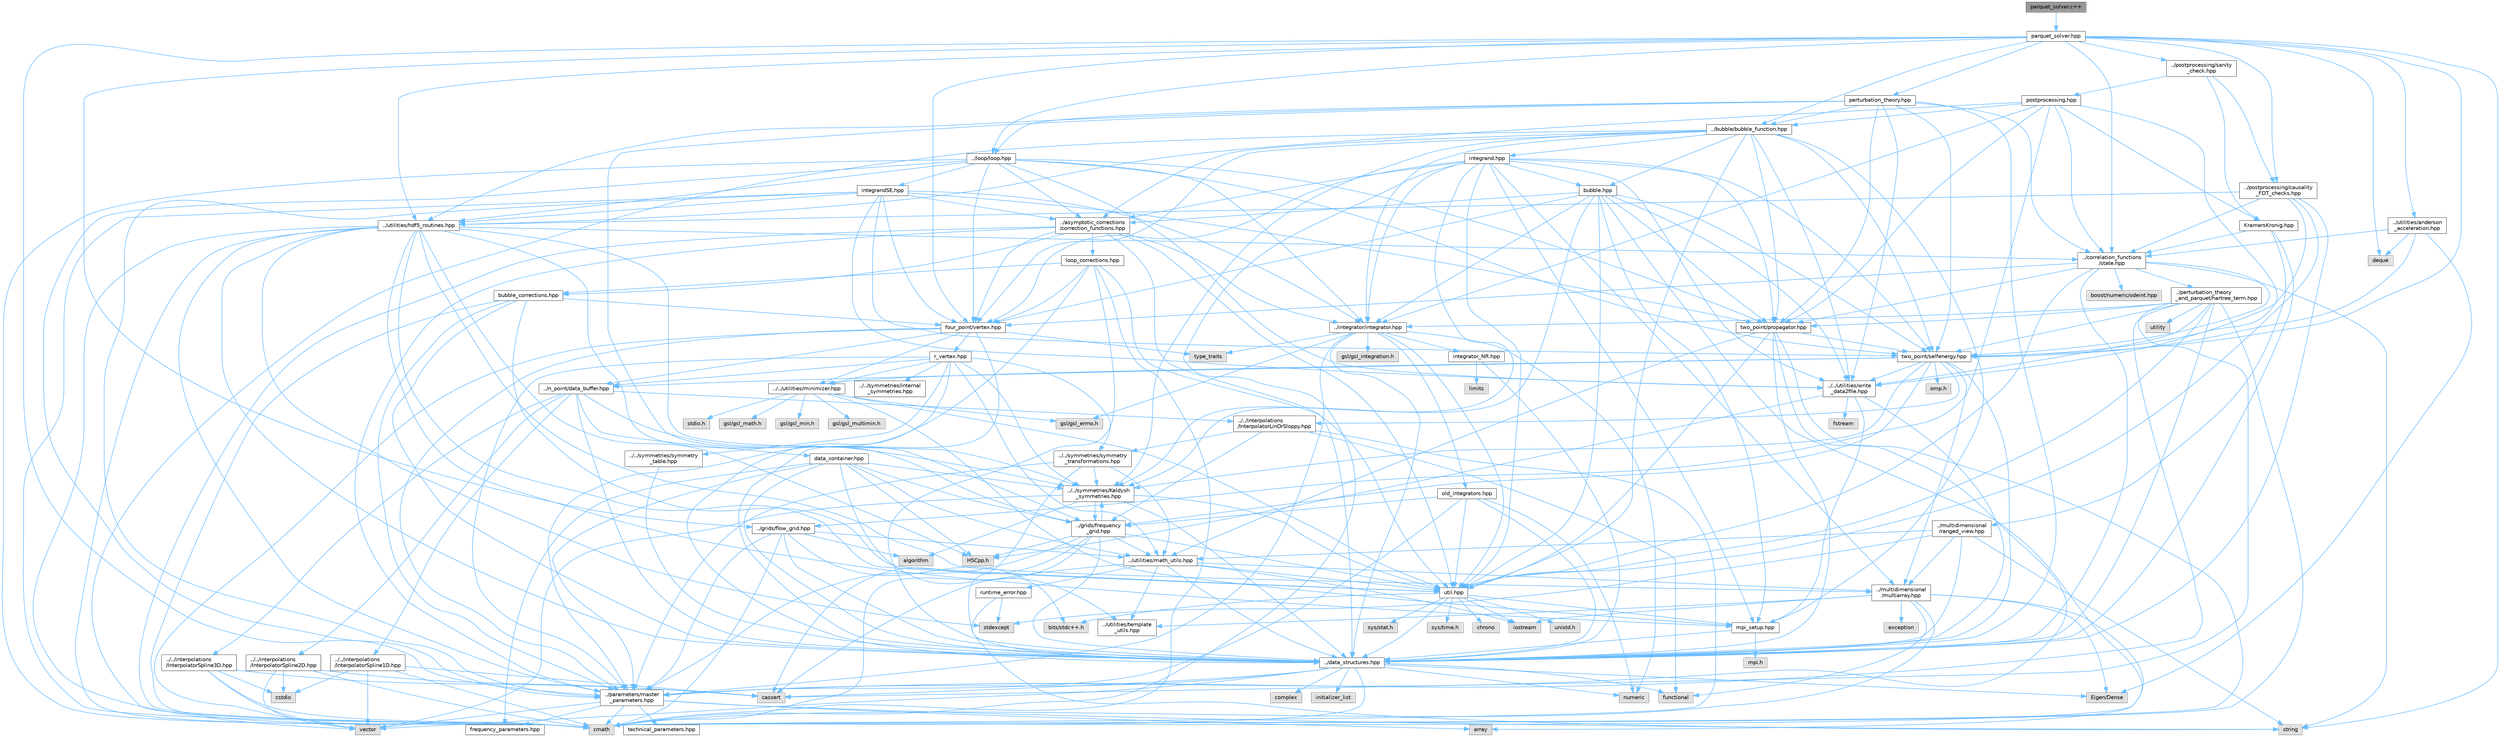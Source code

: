 digraph "parquet_solver.c++"
{
 // INTERACTIVE_SVG=YES
 // LATEX_PDF_SIZE
  bgcolor="transparent";
  edge [fontname=Helvetica,fontsize=10,labelfontname=Helvetica,labelfontsize=10];
  node [fontname=Helvetica,fontsize=10,shape=box,height=0.2,width=0.4];
  Node1 [id="Node000001",label="parquet_solver.c++",height=0.2,width=0.4,color="gray40", fillcolor="grey60", style="filled", fontcolor="black",tooltip=" "];
  Node1 -> Node2 [id="edge1_Node000001_Node000002",color="steelblue1",style="solid",tooltip=" "];
  Node2 [id="Node000002",label="parquet_solver.hpp",height=0.2,width=0.4,color="grey40", fillcolor="white", style="filled",URL="$dd/d0a/parquet__solver_8hpp.html",tooltip=" "];
  Node2 -> Node3 [id="edge2_Node000002_Node000003",color="steelblue1",style="solid",tooltip=" "];
  Node3 [id="Node000003",label="string",height=0.2,width=0.4,color="grey60", fillcolor="#E0E0E0", style="filled",tooltip=" "];
  Node2 -> Node4 [id="edge3_Node000002_Node000004",color="steelblue1",style="solid",tooltip=" "];
  Node4 [id="Node000004",label="deque",height=0.2,width=0.4,color="grey60", fillcolor="#E0E0E0", style="filled",tooltip=" "];
  Node2 -> Node5 [id="edge4_Node000002_Node000005",color="steelblue1",style="solid",tooltip=" "];
  Node5 [id="Node000005",label="../parameters/master\l_parameters.hpp",height=0.2,width=0.4,color="grey40", fillcolor="white", style="filled",URL="$d1/df8/master__parameters_8hpp.html",tooltip=" "];
  Node5 -> Node6 [id="edge5_Node000005_Node000006",color="steelblue1",style="solid",tooltip=" "];
  Node6 [id="Node000006",label="cmath",height=0.2,width=0.4,color="grey60", fillcolor="#E0E0E0", style="filled",tooltip=" "];
  Node5 -> Node7 [id="edge6_Node000005_Node000007",color="steelblue1",style="solid",tooltip=" "];
  Node7 [id="Node000007",label="vector",height=0.2,width=0.4,color="grey60", fillcolor="#E0E0E0", style="filled",tooltip=" "];
  Node5 -> Node3 [id="edge7_Node000005_Node000003",color="steelblue1",style="solid",tooltip=" "];
  Node5 -> Node8 [id="edge8_Node000005_Node000008",color="steelblue1",style="solid",tooltip=" "];
  Node8 [id="Node000008",label="array",height=0.2,width=0.4,color="grey60", fillcolor="#E0E0E0", style="filled",tooltip=" "];
  Node5 -> Node9 [id="edge9_Node000005_Node000009",color="steelblue1",style="solid",tooltip=" "];
  Node9 [id="Node000009",label="frequency_parameters.hpp",height=0.2,width=0.4,color="grey40", fillcolor="white", style="filled",URL="$d3/d3c/frequency__parameters_8hpp.html",tooltip=" "];
  Node5 -> Node10 [id="edge10_Node000005_Node000010",color="steelblue1",style="solid",tooltip=" "];
  Node10 [id="Node000010",label="technical_parameters.hpp",height=0.2,width=0.4,color="grey40", fillcolor="white", style="filled",URL="$d9/d3a/technical__parameters_8hpp.html",tooltip=" "];
  Node2 -> Node11 [id="edge11_Node000002_Node000011",color="steelblue1",style="solid",tooltip=" "];
  Node11 [id="Node000011",label="../grids/flow_grid.hpp",height=0.2,width=0.4,color="grey40", fillcolor="white", style="filled",URL="$d5/dd1/flow__grid_8hpp.html",tooltip=" "];
  Node11 -> Node5 [id="edge12_Node000011_Node000005",color="steelblue1",style="solid",tooltip=" "];
  Node11 -> Node12 [id="edge13_Node000011_Node000012",color="steelblue1",style="solid",tooltip=" "];
  Node12 [id="Node000012",label="../data_structures.hpp",height=0.2,width=0.4,color="grey40", fillcolor="white", style="filled",URL="$d7/d59/data__structures_8hpp.html",tooltip=" "];
  Node12 -> Node13 [id="edge14_Node000012_Node000013",color="steelblue1",style="solid",tooltip=" "];
  Node13 [id="Node000013",label="complex",height=0.2,width=0.4,color="grey60", fillcolor="#E0E0E0", style="filled",tooltip=" "];
  Node12 -> Node6 [id="edge15_Node000012_Node000006",color="steelblue1",style="solid",tooltip=" "];
  Node12 -> Node7 [id="edge16_Node000012_Node000007",color="steelblue1",style="solid",tooltip=" "];
  Node12 -> Node14 [id="edge17_Node000012_Node000014",color="steelblue1",style="solid",tooltip=" "];
  Node14 [id="Node000014",label="initializer_list",height=0.2,width=0.4,color="grey60", fillcolor="#E0E0E0", style="filled",tooltip=" "];
  Node12 -> Node15 [id="edge18_Node000012_Node000015",color="steelblue1",style="solid",tooltip=" "];
  Node15 [id="Node000015",label="functional",height=0.2,width=0.4,color="grey60", fillcolor="#E0E0E0", style="filled",tooltip=" "];
  Node12 -> Node16 [id="edge19_Node000012_Node000016",color="steelblue1",style="solid",tooltip=" "];
  Node16 [id="Node000016",label="cassert",height=0.2,width=0.4,color="grey60", fillcolor="#E0E0E0", style="filled",tooltip=" "];
  Node12 -> Node17 [id="edge20_Node000012_Node000017",color="steelblue1",style="solid",tooltip=" "];
  Node17 [id="Node000017",label="numeric",height=0.2,width=0.4,color="grey60", fillcolor="#E0E0E0", style="filled",tooltip=" "];
  Node12 -> Node5 [id="edge21_Node000012_Node000005",color="steelblue1",style="solid",tooltip=" "];
  Node12 -> Node18 [id="edge22_Node000012_Node000018",color="steelblue1",style="solid",tooltip=" "];
  Node18 [id="Node000018",label="Eigen/Dense",height=0.2,width=0.4,color="grey60", fillcolor="#E0E0E0", style="filled",tooltip=" "];
  Node11 -> Node19 [id="edge23_Node000011_Node000019",color="steelblue1",style="solid",tooltip=" "];
  Node19 [id="Node000019",label="../utilities/math_utils.hpp",height=0.2,width=0.4,color="grey40", fillcolor="white", style="filled",URL="$de/dbb/math__utils_8hpp.html",tooltip=" "];
  Node19 -> Node12 [id="edge24_Node000019_Node000012",color="steelblue1",style="solid",tooltip=" "];
  Node19 -> Node20 [id="edge25_Node000019_Node000020",color="steelblue1",style="solid",tooltip=" "];
  Node20 [id="Node000020",label="../multidimensional\l/multiarray.hpp",height=0.2,width=0.4,color="grey40", fillcolor="white", style="filled",URL="$df/da4/multiarray_8hpp.html",tooltip=" "];
  Node20 -> Node8 [id="edge26_Node000020_Node000008",color="steelblue1",style="solid",tooltip=" "];
  Node20 -> Node6 [id="edge27_Node000020_Node000006",color="steelblue1",style="solid",tooltip=" "];
  Node20 -> Node21 [id="edge28_Node000020_Node000021",color="steelblue1",style="solid",tooltip=" "];
  Node21 [id="Node000021",label="exception",height=0.2,width=0.4,color="grey60", fillcolor="#E0E0E0", style="filled",tooltip=" "];
  Node20 -> Node15 [id="edge29_Node000020_Node000015",color="steelblue1",style="solid",tooltip=" "];
  Node20 -> Node22 [id="edge30_Node000020_Node000022",color="steelblue1",style="solid",tooltip=" "];
  Node22 [id="Node000022",label="iostream",height=0.2,width=0.4,color="grey60", fillcolor="#E0E0E0", style="filled",tooltip=" "];
  Node20 -> Node18 [id="edge31_Node000020_Node000018",color="steelblue1",style="solid",tooltip=" "];
  Node20 -> Node23 [id="edge32_Node000020_Node000023",color="steelblue1",style="solid",tooltip=" "];
  Node23 [id="Node000023",label="../utilities/template\l_utils.hpp",height=0.2,width=0.4,color="grey40", fillcolor="white", style="filled",URL="$dd/de3/template__utils_8hpp.html",tooltip=" "];
  Node19 -> Node23 [id="edge33_Node000019_Node000023",color="steelblue1",style="solid",tooltip=" "];
  Node19 -> Node24 [id="edge34_Node000019_Node000024",color="steelblue1",style="solid",tooltip=" "];
  Node24 [id="Node000024",label="runtime_error.hpp",height=0.2,width=0.4,color="grey40", fillcolor="white", style="filled",URL="$d1/d64/runtime__error_8hpp.html",tooltip=" "];
  Node24 -> Node25 [id="edge35_Node000024_Node000025",color="steelblue1",style="solid",tooltip=" "];
  Node25 [id="Node000025",label="stdexcept",height=0.2,width=0.4,color="grey60", fillcolor="#E0E0E0", style="filled",tooltip=" "];
  Node24 -> Node3 [id="edge36_Node000024_Node000003",color="steelblue1",style="solid",tooltip=" "];
  Node19 -> Node26 [id="edge37_Node000019_Node000026",color="steelblue1",style="solid",tooltip=" "];
  Node26 [id="Node000026",label="util.hpp",height=0.2,width=0.4,color="grey40", fillcolor="white", style="filled",URL="$d0/d3f/util_8hpp.html",tooltip=" "];
  Node26 -> Node27 [id="edge38_Node000026_Node000027",color="steelblue1",style="solid",tooltip=" "];
  Node27 [id="Node000027",label="sys/time.h",height=0.2,width=0.4,color="grey60", fillcolor="#E0E0E0", style="filled",tooltip=" "];
  Node26 -> Node28 [id="edge39_Node000026_Node000028",color="steelblue1",style="solid",tooltip=" "];
  Node28 [id="Node000028",label="chrono",height=0.2,width=0.4,color="grey60", fillcolor="#E0E0E0", style="filled",tooltip=" "];
  Node26 -> Node29 [id="edge40_Node000026_Node000029",color="steelblue1",style="solid",tooltip=" "];
  Node29 [id="Node000029",label="unistd.h",height=0.2,width=0.4,color="grey60", fillcolor="#E0E0E0", style="filled",tooltip=" "];
  Node26 -> Node22 [id="edge41_Node000026_Node000022",color="steelblue1",style="solid",tooltip=" "];
  Node26 -> Node30 [id="edge42_Node000026_Node000030",color="steelblue1",style="solid",tooltip=" "];
  Node30 [id="Node000030",label="bits/stdc++.h",height=0.2,width=0.4,color="grey60", fillcolor="#E0E0E0", style="filled",tooltip=" "];
  Node26 -> Node31 [id="edge43_Node000026_Node000031",color="steelblue1",style="solid",tooltip=" "];
  Node31 [id="Node000031",label="sys/stat.h",height=0.2,width=0.4,color="grey60", fillcolor="#E0E0E0", style="filled",tooltip=" "];
  Node26 -> Node12 [id="edge44_Node000026_Node000012",color="steelblue1",style="solid",tooltip=" "];
  Node26 -> Node32 [id="edge45_Node000026_Node000032",color="steelblue1",style="solid",tooltip=" "];
  Node32 [id="Node000032",label="mpi_setup.hpp",height=0.2,width=0.4,color="grey40", fillcolor="white", style="filled",URL="$db/de0/mpi__setup_8hpp.html",tooltip=" "];
  Node32 -> Node12 [id="edge46_Node000032_Node000012",color="steelblue1",style="solid",tooltip=" "];
  Node32 -> Node33 [id="edge47_Node000032_Node000033",color="steelblue1",style="solid",tooltip=" "];
  Node33 [id="Node000033",label="mpi.h",height=0.2,width=0.4,color="grey60", fillcolor="#E0E0E0", style="filled",tooltip=" "];
  Node19 -> Node22 [id="edge48_Node000019_Node000022",color="steelblue1",style="solid",tooltip=" "];
  Node19 -> Node16 [id="edge49_Node000019_Node000016",color="steelblue1",style="solid",tooltip=" "];
  Node11 -> Node30 [id="edge50_Node000011_Node000030",color="steelblue1",style="solid",tooltip=" "];
  Node11 -> Node34 [id="edge51_Node000011_Node000034",color="steelblue1",style="solid",tooltip=" "];
  Node34 [id="Node000034",label="algorithm",height=0.2,width=0.4,color="grey60", fillcolor="#E0E0E0", style="filled",tooltip=" "];
  Node11 -> Node6 [id="edge52_Node000011_Node000006",color="steelblue1",style="solid",tooltip=" "];
  Node2 -> Node35 [id="edge53_Node000002_Node000035",color="steelblue1",style="solid",tooltip=" "];
  Node35 [id="Node000035",label="../correlation_functions\l/state.hpp",height=0.2,width=0.4,color="grey40", fillcolor="white", style="filled",URL="$da/d3b/state_8hpp.html",tooltip=" "];
  Node35 -> Node12 [id="edge54_Node000035_Node000012",color="steelblue1",style="solid",tooltip=" "];
  Node35 -> Node36 [id="edge55_Node000035_Node000036",color="steelblue1",style="solid",tooltip=" "];
  Node36 [id="Node000036",label="four_point/vertex.hpp",height=0.2,width=0.4,color="grey40", fillcolor="white", style="filled",URL="$d1/d2d/vertex_8hpp.html",tooltip=" "];
  Node36 -> Node6 [id="edge56_Node000036_Node000006",color="steelblue1",style="solid",tooltip=" "];
  Node36 -> Node37 [id="edge57_Node000036_Node000037",color="steelblue1",style="solid",tooltip=" "];
  Node37 [id="Node000037",label="type_traits",height=0.2,width=0.4,color="grey60", fillcolor="#E0E0E0", style="filled",tooltip=" "];
  Node36 -> Node12 [id="edge58_Node000036_Node000012",color="steelblue1",style="solid",tooltip=" "];
  Node36 -> Node5 [id="edge59_Node000036_Node000005",color="steelblue1",style="solid",tooltip=" "];
  Node36 -> Node38 [id="edge60_Node000036_Node000038",color="steelblue1",style="solid",tooltip=" "];
  Node38 [id="Node000038",label="r_vertex.hpp",height=0.2,width=0.4,color="grey40", fillcolor="white", style="filled",URL="$d3/d22/r__vertex_8hpp.html",tooltip=" "];
  Node38 -> Node12 [id="edge61_Node000038_Node000012",color="steelblue1",style="solid",tooltip=" "];
  Node38 -> Node5 [id="edge62_Node000038_Node000005",color="steelblue1",style="solid",tooltip=" "];
  Node38 -> Node39 [id="edge63_Node000038_Node000039",color="steelblue1",style="solid",tooltip=" "];
  Node39 [id="Node000039",label="../../symmetries/Keldysh\l_symmetries.hpp",height=0.2,width=0.4,color="grey40", fillcolor="white", style="filled",URL="$d2/d1a/Keldysh__symmetries_8hpp.html",tooltip=" "];
  Node39 -> Node7 [id="edge64_Node000039_Node000007",color="steelblue1",style="solid",tooltip=" "];
  Node39 -> Node34 [id="edge65_Node000039_Node000034",color="steelblue1",style="solid",tooltip=" "];
  Node39 -> Node12 [id="edge66_Node000039_Node000012",color="steelblue1",style="solid",tooltip=" "];
  Node39 -> Node26 [id="edge67_Node000039_Node000026",color="steelblue1",style="solid",tooltip=" "];
  Node39 -> Node40 [id="edge68_Node000039_Node000040",color="steelblue1",style="solid",tooltip=" "];
  Node40 [id="Node000040",label="../grids/frequency\l_grid.hpp",height=0.2,width=0.4,color="grey40", fillcolor="white", style="filled",URL="$d5/d39/frequency__grid_8hpp.html",tooltip=" "];
  Node40 -> Node6 [id="edge69_Node000040_Node000006",color="steelblue1",style="solid",tooltip=" "];
  Node40 -> Node12 [id="edge70_Node000040_Node000012",color="steelblue1",style="solid",tooltip=" "];
  Node40 -> Node26 [id="edge71_Node000040_Node000026",color="steelblue1",style="solid",tooltip=" "];
  Node40 -> Node5 [id="edge72_Node000040_Node000005",color="steelblue1",style="solid",tooltip=" "];
  Node40 -> Node19 [id="edge73_Node000040_Node000019",color="steelblue1",style="solid",tooltip=" "];
  Node40 -> Node39 [id="edge74_Node000040_Node000039",color="steelblue1",style="solid",tooltip=" "];
  Node40 -> Node16 [id="edge75_Node000040_Node000016",color="steelblue1",style="solid",tooltip=" "];
  Node40 -> Node41 [id="edge76_Node000040_Node000041",color="steelblue1",style="solid",tooltip=" "];
  Node41 [id="Node000041",label="H5Cpp.h",height=0.2,width=0.4,color="grey60", fillcolor="#E0E0E0", style="filled",tooltip=" "];
  Node38 -> Node42 [id="edge77_Node000038_Node000042",color="steelblue1",style="solid",tooltip=" "];
  Node42 [id="Node000042",label="../../symmetries/internal\l_symmetries.hpp",height=0.2,width=0.4,color="grey40", fillcolor="white", style="filled",URL="$d1/dfd/internal__symmetries_8hpp.html",tooltip=" "];
  Node38 -> Node43 [id="edge78_Node000038_Node000043",color="steelblue1",style="solid",tooltip=" "];
  Node43 [id="Node000043",label="../../symmetries/symmetry\l_transformations.hpp",height=0.2,width=0.4,color="grey40", fillcolor="white", style="filled",URL="$db/d7d/symmetry__transformations_8hpp.html",tooltip=" "];
  Node43 -> Node5 [id="edge79_Node000043_Node000005",color="steelblue1",style="solid",tooltip=" "];
  Node43 -> Node19 [id="edge80_Node000043_Node000019",color="steelblue1",style="solid",tooltip=" "];
  Node43 -> Node39 [id="edge81_Node000043_Node000039",color="steelblue1",style="solid",tooltip=" "];
  Node43 -> Node12 [id="edge82_Node000043_Node000012",color="steelblue1",style="solid",tooltip=" "];
  Node38 -> Node44 [id="edge83_Node000038_Node000044",color="steelblue1",style="solid",tooltip=" "];
  Node44 [id="Node000044",label="../../symmetries/symmetry\l_table.hpp",height=0.2,width=0.4,color="grey40", fillcolor="white", style="filled",URL="$d3/d77/symmetry__table_8hpp.html",tooltip=" "];
  Node44 -> Node12 [id="edge84_Node000044_Node000012",color="steelblue1",style="solid",tooltip=" "];
  Node38 -> Node19 [id="edge85_Node000038_Node000019",color="steelblue1",style="solid",tooltip=" "];
  Node38 -> Node45 [id="edge86_Node000038_Node000045",color="steelblue1",style="solid",tooltip=" "];
  Node45 [id="Node000045",label="../../utilities/minimizer.hpp",height=0.2,width=0.4,color="grey40", fillcolor="white", style="filled",URL="$d4/d21/minimizer_8hpp.html",tooltip=" "];
  Node45 -> Node46 [id="edge87_Node000045_Node000046",color="steelblue1",style="solid",tooltip=" "];
  Node46 [id="Node000046",label="stdio.h",height=0.2,width=0.4,color="grey60", fillcolor="#E0E0E0", style="filled",tooltip=" "];
  Node45 -> Node47 [id="edge88_Node000045_Node000047",color="steelblue1",style="solid",tooltip=" "];
  Node47 [id="Node000047",label="gsl/gsl_errno.h",height=0.2,width=0.4,color="grey60", fillcolor="#E0E0E0", style="filled",tooltip=" "];
  Node45 -> Node48 [id="edge89_Node000045_Node000048",color="steelblue1",style="solid",tooltip=" "];
  Node48 [id="Node000048",label="gsl/gsl_math.h",height=0.2,width=0.4,color="grey60", fillcolor="#E0E0E0", style="filled",tooltip=" "];
  Node45 -> Node49 [id="edge90_Node000045_Node000049",color="steelblue1",style="solid",tooltip=" "];
  Node49 [id="Node000049",label="gsl/gsl_min.h",height=0.2,width=0.4,color="grey60", fillcolor="#E0E0E0", style="filled",tooltip=" "];
  Node45 -> Node50 [id="edge91_Node000045_Node000050",color="steelblue1",style="solid",tooltip=" "];
  Node50 [id="Node000050",label="gsl/gsl_multimin.h",height=0.2,width=0.4,color="grey60", fillcolor="#E0E0E0", style="filled",tooltip=" "];
  Node45 -> Node32 [id="edge92_Node000045_Node000032",color="steelblue1",style="solid",tooltip=" "];
  Node45 -> Node26 [id="edge93_Node000045_Node000026",color="steelblue1",style="solid",tooltip=" "];
  Node38 -> Node51 [id="edge94_Node000038_Node000051",color="steelblue1",style="solid",tooltip=" "];
  Node51 [id="Node000051",label="../n_point/data_buffer.hpp",height=0.2,width=0.4,color="grey40", fillcolor="white", style="filled",URL="$dc/d80/data__buffer_8hpp.html",tooltip=" "];
  Node51 -> Node12 [id="edge95_Node000051_Node000012",color="steelblue1",style="solid",tooltip=" "];
  Node51 -> Node39 [id="edge96_Node000051_Node000039",color="steelblue1",style="solid",tooltip=" "];
  Node51 -> Node52 [id="edge97_Node000051_Node000052",color="steelblue1",style="solid",tooltip=" "];
  Node52 [id="Node000052",label="data_container.hpp",height=0.2,width=0.4,color="grey40", fillcolor="white", style="filled",URL="$da/dbc/data__container_8hpp.html",tooltip=" "];
  Node52 -> Node23 [id="edge98_Node000052_Node000023",color="steelblue1",style="solid",tooltip=" "];
  Node52 -> Node19 [id="edge99_Node000052_Node000019",color="steelblue1",style="solid",tooltip=" "];
  Node52 -> Node39 [id="edge100_Node000052_Node000039",color="steelblue1",style="solid",tooltip=" "];
  Node52 -> Node12 [id="edge101_Node000052_Node000012",color="steelblue1",style="solid",tooltip=" "];
  Node52 -> Node5 [id="edge102_Node000052_Node000005",color="steelblue1",style="solid",tooltip=" "];
  Node52 -> Node9 [id="edge103_Node000052_Node000009",color="steelblue1",style="solid",tooltip=" "];
  Node52 -> Node40 [id="edge104_Node000052_Node000040",color="steelblue1",style="solid",tooltip=" "];
  Node52 -> Node41 [id="edge105_Node000052_Node000041",color="steelblue1",style="solid",tooltip=" "];
  Node51 -> Node53 [id="edge106_Node000051_Node000053",color="steelblue1",style="solid",tooltip=" "];
  Node53 [id="Node000053",label="../../interpolations\l/InterpolatorLinOrSloppy.hpp",height=0.2,width=0.4,color="grey40", fillcolor="white", style="filled",URL="$d3/d17/InterpolatorLinOrSloppy_8hpp.html",tooltip=" "];
  Node53 -> Node6 [id="edge107_Node000053_Node000006",color="steelblue1",style="solid",tooltip=" "];
  Node53 -> Node15 [id="edge108_Node000053_Node000015",color="steelblue1",style="solid",tooltip=" "];
  Node53 -> Node40 [id="edge109_Node000053_Node000040",color="steelblue1",style="solid",tooltip=" "];
  Node53 -> Node43 [id="edge110_Node000053_Node000043",color="steelblue1",style="solid",tooltip=" "];
  Node51 -> Node54 [id="edge111_Node000051_Node000054",color="steelblue1",style="solid",tooltip=" "];
  Node54 [id="Node000054",label="../../interpolations\l/InterpolatorSpline1D.hpp",height=0.2,width=0.4,color="grey40", fillcolor="white", style="filled",URL="$d1/d52/InterpolatorSpline1D_8hpp.html",tooltip=" "];
  Node54 -> Node55 [id="edge112_Node000054_Node000055",color="steelblue1",style="solid",tooltip=" "];
  Node55 [id="Node000055",label="cstdio",height=0.2,width=0.4,color="grey60", fillcolor="#E0E0E0", style="filled",tooltip=" "];
  Node54 -> Node16 [id="edge113_Node000054_Node000016",color="steelblue1",style="solid",tooltip=" "];
  Node54 -> Node6 [id="edge114_Node000054_Node000006",color="steelblue1",style="solid",tooltip=" "];
  Node54 -> Node7 [id="edge115_Node000054_Node000007",color="steelblue1",style="solid",tooltip=" "];
  Node51 -> Node56 [id="edge116_Node000051_Node000056",color="steelblue1",style="solid",tooltip=" "];
  Node56 [id="Node000056",label="../../interpolations\l/InterpolatorSpline2D.hpp",height=0.2,width=0.4,color="grey40", fillcolor="white", style="filled",URL="$d6/d91/InterpolatorSpline2D_8hpp.html",tooltip=" "];
  Node56 -> Node55 [id="edge117_Node000056_Node000055",color="steelblue1",style="solid",tooltip=" "];
  Node56 -> Node16 [id="edge118_Node000056_Node000016",color="steelblue1",style="solid",tooltip=" "];
  Node56 -> Node6 [id="edge119_Node000056_Node000006",color="steelblue1",style="solid",tooltip=" "];
  Node56 -> Node7 [id="edge120_Node000056_Node000007",color="steelblue1",style="solid",tooltip=" "];
  Node51 -> Node57 [id="edge121_Node000051_Node000057",color="steelblue1",style="solid",tooltip=" "];
  Node57 [id="Node000057",label="../../interpolations\l/InterpolatorSpline3D.hpp",height=0.2,width=0.4,color="grey40", fillcolor="white", style="filled",URL="$dd/dcc/InterpolatorSpline3D_8hpp.html",tooltip=" "];
  Node57 -> Node55 [id="edge122_Node000057_Node000055",color="steelblue1",style="solid",tooltip=" "];
  Node57 -> Node16 [id="edge123_Node000057_Node000016",color="steelblue1",style="solid",tooltip=" "];
  Node57 -> Node6 [id="edge124_Node000057_Node000006",color="steelblue1",style="solid",tooltip=" "];
  Node57 -> Node7 [id="edge125_Node000057_Node000007",color="steelblue1",style="solid",tooltip=" "];
  Node36 -> Node45 [id="edge126_Node000036_Node000045",color="steelblue1",style="solid",tooltip=" "];
  Node36 -> Node51 [id="edge127_Node000036_Node000051",color="steelblue1",style="solid",tooltip=" "];
  Node35 -> Node58 [id="edge128_Node000035_Node000058",color="steelblue1",style="solid",tooltip=" "];
  Node58 [id="Node000058",label="two_point/selfenergy.hpp",height=0.2,width=0.4,color="grey40", fillcolor="white", style="filled",URL="$d6/d2d/selfenergy_8hpp.html",tooltip=" "];
  Node58 -> Node12 [id="edge129_Node000058_Node000012",color="steelblue1",style="solid",tooltip=" "];
  Node58 -> Node20 [id="edge130_Node000058_Node000020",color="steelblue1",style="solid",tooltip=" "];
  Node58 -> Node51 [id="edge131_Node000058_Node000051",color="steelblue1",style="solid",tooltip=" "];
  Node58 -> Node40 [id="edge132_Node000058_Node000040",color="steelblue1",style="solid",tooltip=" "];
  Node58 -> Node45 [id="edge133_Node000058_Node000045",color="steelblue1",style="solid",tooltip=" "];
  Node58 -> Node59 [id="edge134_Node000058_Node000059",color="steelblue1",style="solid",tooltip=" "];
  Node59 [id="Node000059",label="omp.h",height=0.2,width=0.4,color="grey60", fillcolor="#E0E0E0", style="filled",tooltip=" "];
  Node58 -> Node39 [id="edge135_Node000058_Node000039",color="steelblue1",style="solid",tooltip=" "];
  Node58 -> Node60 [id="edge136_Node000058_Node000060",color="steelblue1",style="solid",tooltip=" "];
  Node60 [id="Node000060",label="../../utilities/write\l_data2file.hpp",height=0.2,width=0.4,color="grey40", fillcolor="white", style="filled",URL="$d8/d74/write__data2file_8hpp.html",tooltip=" "];
  Node60 -> Node12 [id="edge137_Node000060_Node000012",color="steelblue1",style="solid",tooltip=" "];
  Node60 -> Node32 [id="edge138_Node000060_Node000032",color="steelblue1",style="solid",tooltip=" "];
  Node60 -> Node61 [id="edge139_Node000060_Node000061",color="steelblue1",style="solid",tooltip=" "];
  Node61 [id="Node000061",label="fstream",height=0.2,width=0.4,color="grey60", fillcolor="#E0E0E0", style="filled",tooltip=" "];
  Node60 -> Node41 [id="edge140_Node000060_Node000041",color="steelblue1",style="solid",tooltip=" "];
  Node58 -> Node53 [id="edge141_Node000058_Node000053",color="steelblue1",style="solid",tooltip=" "];
  Node35 -> Node62 [id="edge142_Node000035_Node000062",color="steelblue1",style="solid",tooltip=" "];
  Node62 [id="Node000062",label="two_point/propagator.hpp",height=0.2,width=0.4,color="grey40", fillcolor="white", style="filled",URL="$d5/df7/propagator_8hpp.html",tooltip=" "];
  Node62 -> Node6 [id="edge143_Node000062_Node000006",color="steelblue1",style="solid",tooltip=" "];
  Node62 -> Node12 [id="edge144_Node000062_Node000012",color="steelblue1",style="solid",tooltip=" "];
  Node62 -> Node19 [id="edge145_Node000062_Node000019",color="steelblue1",style="solid",tooltip=" "];
  Node62 -> Node58 [id="edge146_Node000062_Node000058",color="steelblue1",style="solid",tooltip=" "];
  Node62 -> Node5 [id="edge147_Node000062_Node000005",color="steelblue1",style="solid",tooltip=" "];
  Node62 -> Node26 [id="edge148_Node000062_Node000026",color="steelblue1",style="solid",tooltip=" "];
  Node35 -> Node63 [id="edge149_Node000035_Node000063",color="steelblue1",style="solid",tooltip=" "];
  Node63 [id="Node000063",label="../perturbation_theory\l_and_parquet/hartree_term.hpp",height=0.2,width=0.4,color="grey40", fillcolor="white", style="filled",URL="$d1/db3/hartree__term_8hpp.html",tooltip=" "];
  Node63 -> Node5 [id="edge150_Node000063_Node000005",color="steelblue1",style="solid",tooltip=" "];
  Node63 -> Node12 [id="edge151_Node000063_Node000012",color="steelblue1",style="solid",tooltip=" "];
  Node63 -> Node58 [id="edge152_Node000063_Node000058",color="steelblue1",style="solid",tooltip=" "];
  Node63 -> Node62 [id="edge153_Node000063_Node000062",color="steelblue1",style="solid",tooltip=" "];
  Node63 -> Node64 [id="edge154_Node000063_Node000064",color="steelblue1",style="solid",tooltip=" "];
  Node64 [id="Node000064",label="../integrator/integrator.hpp",height=0.2,width=0.4,color="grey40", fillcolor="white", style="filled",URL="$dd/d1f/integrator_8hpp.html",tooltip=" "];
  Node64 -> Node17 [id="edge155_Node000064_Node000017",color="steelblue1",style="solid",tooltip=" "];
  Node64 -> Node37 [id="edge156_Node000064_Node000037",color="steelblue1",style="solid",tooltip=" "];
  Node64 -> Node12 [id="edge157_Node000064_Node000012",color="steelblue1",style="solid",tooltip=" "];
  Node64 -> Node5 [id="edge158_Node000064_Node000005",color="steelblue1",style="solid",tooltip=" "];
  Node64 -> Node65 [id="edge159_Node000064_Node000065",color="steelblue1",style="solid",tooltip=" "];
  Node65 [id="Node000065",label="gsl/gsl_integration.h",height=0.2,width=0.4,color="grey60", fillcolor="#E0E0E0", style="filled",tooltip=" "];
  Node64 -> Node47 [id="edge160_Node000064_Node000047",color="steelblue1",style="solid",tooltip=" "];
  Node64 -> Node66 [id="edge161_Node000064_Node000066",color="steelblue1",style="solid",tooltip=" "];
  Node66 [id="Node000066",label="old_integrators.hpp",height=0.2,width=0.4,color="grey40", fillcolor="white", style="filled",URL="$d7/d65/old__integrators_8hpp.html",tooltip=" "];
  Node66 -> Node17 [id="edge162_Node000066_Node000017",color="steelblue1",style="solid",tooltip=" "];
  Node66 -> Node12 [id="edge163_Node000066_Node000012",color="steelblue1",style="solid",tooltip=" "];
  Node66 -> Node5 [id="edge164_Node000066_Node000005",color="steelblue1",style="solid",tooltip=" "];
  Node66 -> Node26 [id="edge165_Node000066_Node000026",color="steelblue1",style="solid",tooltip=" "];
  Node66 -> Node40 [id="edge166_Node000066_Node000040",color="steelblue1",style="solid",tooltip=" "];
  Node64 -> Node67 [id="edge167_Node000064_Node000067",color="steelblue1",style="solid",tooltip=" "];
  Node67 [id="Node000067",label="integrator_NR.hpp",height=0.2,width=0.4,color="grey40", fillcolor="white", style="filled",URL="$da/db4/integrator__NR_8hpp.html",tooltip=" "];
  Node67 -> Node68 [id="edge168_Node000067_Node000068",color="steelblue1",style="solid",tooltip=" "];
  Node68 [id="Node000068",label="limits",height=0.2,width=0.4,color="grey60", fillcolor="#E0E0E0", style="filled",tooltip=" "];
  Node67 -> Node12 [id="edge169_Node000067_Node000012",color="steelblue1",style="solid",tooltip=" "];
  Node64 -> Node26 [id="edge170_Node000064_Node000026",color="steelblue1",style="solid",tooltip=" "];
  Node63 -> Node60 [id="edge171_Node000063_Node000060",color="steelblue1",style="solid",tooltip=" "];
  Node63 -> Node26 [id="edge172_Node000063_Node000026",color="steelblue1",style="solid",tooltip=" "];
  Node63 -> Node16 [id="edge173_Node000063_Node000016",color="steelblue1",style="solid",tooltip=" "];
  Node63 -> Node6 [id="edge174_Node000063_Node000006",color="steelblue1",style="solid",tooltip=" "];
  Node63 -> Node69 [id="edge175_Node000063_Node000069",color="steelblue1",style="solid",tooltip=" "];
  Node69 [id="Node000069",label="utility",height=0.2,width=0.4,color="grey60", fillcolor="#E0E0E0", style="filled",tooltip=" "];
  Node35 -> Node26 [id="edge176_Node000035_Node000026",color="steelblue1",style="solid",tooltip=" "];
  Node35 -> Node70 [id="edge177_Node000035_Node000070",color="steelblue1",style="solid",tooltip=" "];
  Node70 [id="Node000070",label="boost/numeric/odeint.hpp",height=0.2,width=0.4,color="grey60", fillcolor="#E0E0E0", style="filled",tooltip=" "];
  Node35 -> Node3 [id="edge178_Node000035_Node000003",color="steelblue1",style="solid",tooltip=" "];
  Node2 -> Node36 [id="edge179_Node000002_Node000036",color="steelblue1",style="solid",tooltip=" "];
  Node2 -> Node58 [id="edge180_Node000002_Node000058",color="steelblue1",style="solid",tooltip=" "];
  Node2 -> Node71 [id="edge181_Node000002_Node000071",color="steelblue1",style="solid",tooltip=" "];
  Node71 [id="Node000071",label="../utilities/hdf5_routines.hpp",height=0.2,width=0.4,color="grey40", fillcolor="white", style="filled",URL="$d5/de4/hdf5__routines_8hpp.html",tooltip=" "];
  Node71 -> Node25 [id="edge182_Node000071_Node000025",color="steelblue1",style="solid",tooltip=" "];
  Node71 -> Node6 [id="edge183_Node000071_Node000006",color="steelblue1",style="solid",tooltip=" "];
  Node71 -> Node7 [id="edge184_Node000071_Node000007",color="steelblue1",style="solid",tooltip=" "];
  Node71 -> Node5 [id="edge185_Node000071_Node000005",color="steelblue1",style="solid",tooltip=" "];
  Node71 -> Node26 [id="edge186_Node000071_Node000026",color="steelblue1",style="solid",tooltip=" "];
  Node71 -> Node12 [id="edge187_Node000071_Node000012",color="steelblue1",style="solid",tooltip=" "];
  Node71 -> Node40 [id="edge188_Node000071_Node000040",color="steelblue1",style="solid",tooltip=" "];
  Node71 -> Node41 [id="edge189_Node000071_Node000041",color="steelblue1",style="solid",tooltip=" "];
  Node71 -> Node35 [id="edge190_Node000071_Node000035",color="steelblue1",style="solid",tooltip=" "];
  Node71 -> Node20 [id="edge191_Node000071_Node000020",color="steelblue1",style="solid",tooltip=" "];
  Node71 -> Node39 [id="edge192_Node000071_Node000039",color="steelblue1",style="solid",tooltip=" "];
  Node71 -> Node32 [id="edge193_Node000071_Node000032",color="steelblue1",style="solid",tooltip=" "];
  Node2 -> Node72 [id="edge194_Node000002_Node000072",color="steelblue1",style="solid",tooltip=" "];
  Node72 [id="Node000072",label="../bubble/bubble_function.hpp",height=0.2,width=0.4,color="grey40", fillcolor="white", style="filled",URL="$de/de8/bubble__function_8hpp.html",tooltip=" "];
  Node72 -> Node6 [id="edge195_Node000072_Node000006",color="steelblue1",style="solid",tooltip=" "];
  Node72 -> Node39 [id="edge196_Node000072_Node000039",color="steelblue1",style="solid",tooltip=" "];
  Node72 -> Node36 [id="edge197_Node000072_Node000036",color="steelblue1",style="solid",tooltip=" "];
  Node72 -> Node58 [id="edge198_Node000072_Node000058",color="steelblue1",style="solid",tooltip=" "];
  Node72 -> Node62 [id="edge199_Node000072_Node000062",color="steelblue1",style="solid",tooltip=" "];
  Node72 -> Node64 [id="edge200_Node000072_Node000064",color="steelblue1",style="solid",tooltip=" "];
  Node72 -> Node26 [id="edge201_Node000072_Node000026",color="steelblue1",style="solid",tooltip=" "];
  Node72 -> Node32 [id="edge202_Node000072_Node000032",color="steelblue1",style="solid",tooltip=" "];
  Node72 -> Node73 [id="edge203_Node000072_Node000073",color="steelblue1",style="solid",tooltip=" "];
  Node73 [id="Node000073",label="../asymptotic_corrections\l/correction_functions.hpp",height=0.2,width=0.4,color="grey40", fillcolor="white", style="filled",URL="$d2/df0/correction__functions_8hpp.html",tooltip=" "];
  Node73 -> Node12 [id="edge204_Node000073_Node000012",color="steelblue1",style="solid",tooltip=" "];
  Node73 -> Node36 [id="edge205_Node000073_Node000036",color="steelblue1",style="solid",tooltip=" "];
  Node73 -> Node5 [id="edge206_Node000073_Node000005",color="steelblue1",style="solid",tooltip=" "];
  Node73 -> Node26 [id="edge207_Node000073_Node000026",color="steelblue1",style="solid",tooltip=" "];
  Node73 -> Node74 [id="edge208_Node000073_Node000074",color="steelblue1",style="solid",tooltip=" "];
  Node74 [id="Node000074",label="bubble_corrections.hpp",height=0.2,width=0.4,color="grey40", fillcolor="white", style="filled",URL="$dd/dea/bubble__corrections_8hpp.html",tooltip=" "];
  Node74 -> Node12 [id="edge209_Node000074_Node000012",color="steelblue1",style="solid",tooltip=" "];
  Node74 -> Node36 [id="edge210_Node000074_Node000036",color="steelblue1",style="solid",tooltip=" "];
  Node74 -> Node5 [id="edge211_Node000074_Node000005",color="steelblue1",style="solid",tooltip=" "];
  Node74 -> Node26 [id="edge212_Node000074_Node000026",color="steelblue1",style="solid",tooltip=" "];
  Node74 -> Node6 [id="edge213_Node000074_Node000006",color="steelblue1",style="solid",tooltip=" "];
  Node73 -> Node75 [id="edge214_Node000073_Node000075",color="steelblue1",style="solid",tooltip=" "];
  Node75 [id="Node000075",label="loop_corrections.hpp",height=0.2,width=0.4,color="grey40", fillcolor="white", style="filled",URL="$d0/d0e/loop__corrections_8hpp.html",tooltip=" "];
  Node75 -> Node6 [id="edge215_Node000075_Node000006",color="steelblue1",style="solid",tooltip=" "];
  Node75 -> Node12 [id="edge216_Node000075_Node000012",color="steelblue1",style="solid",tooltip=" "];
  Node75 -> Node36 [id="edge217_Node000075_Node000036",color="steelblue1",style="solid",tooltip=" "];
  Node75 -> Node5 [id="edge218_Node000075_Node000005",color="steelblue1",style="solid",tooltip=" "];
  Node75 -> Node26 [id="edge219_Node000075_Node000026",color="steelblue1",style="solid",tooltip=" "];
  Node75 -> Node74 [id="edge220_Node000075_Node000074",color="steelblue1",style="solid",tooltip=" "];
  Node73 -> Node6 [id="edge221_Node000073_Node000006",color="steelblue1",style="solid",tooltip=" "];
  Node73 -> Node64 [id="edge222_Node000073_Node000064",color="steelblue1",style="solid",tooltip=" "];
  Node72 -> Node60 [id="edge223_Node000072_Node000060",color="steelblue1",style="solid",tooltip=" "];
  Node72 -> Node76 [id="edge224_Node000072_Node000076",color="steelblue1",style="solid",tooltip=" "];
  Node76 [id="Node000076",label="bubble.hpp",height=0.2,width=0.4,color="grey40", fillcolor="white", style="filled",URL="$d0/dac/bubble_8hpp.html",tooltip=" "];
  Node76 -> Node6 [id="edge225_Node000076_Node000006",color="steelblue1",style="solid",tooltip=" "];
  Node76 -> Node39 [id="edge226_Node000076_Node000039",color="steelblue1",style="solid",tooltip=" "];
  Node76 -> Node36 [id="edge227_Node000076_Node000036",color="steelblue1",style="solid",tooltip=" "];
  Node76 -> Node58 [id="edge228_Node000076_Node000058",color="steelblue1",style="solid",tooltip=" "];
  Node76 -> Node62 [id="edge229_Node000076_Node000062",color="steelblue1",style="solid",tooltip=" "];
  Node76 -> Node64 [id="edge230_Node000076_Node000064",color="steelblue1",style="solid",tooltip=" "];
  Node76 -> Node26 [id="edge231_Node000076_Node000026",color="steelblue1",style="solid",tooltip=" "];
  Node76 -> Node32 [id="edge232_Node000076_Node000032",color="steelblue1",style="solid",tooltip=" "];
  Node76 -> Node73 [id="edge233_Node000076_Node000073",color="steelblue1",style="solid",tooltip=" "];
  Node76 -> Node60 [id="edge234_Node000076_Node000060",color="steelblue1",style="solid",tooltip=" "];
  Node72 -> Node77 [id="edge235_Node000072_Node000077",color="steelblue1",style="solid",tooltip=" "];
  Node77 [id="Node000077",label="integrand.hpp",height=0.2,width=0.4,color="grey40", fillcolor="white", style="filled",URL="$df/d83/integrand_8hpp.html",tooltip=" "];
  Node77 -> Node6 [id="edge236_Node000077_Node000006",color="steelblue1",style="solid",tooltip=" "];
  Node77 -> Node39 [id="edge237_Node000077_Node000039",color="steelblue1",style="solid",tooltip=" "];
  Node77 -> Node36 [id="edge238_Node000077_Node000036",color="steelblue1",style="solid",tooltip=" "];
  Node77 -> Node58 [id="edge239_Node000077_Node000058",color="steelblue1",style="solid",tooltip=" "];
  Node77 -> Node62 [id="edge240_Node000077_Node000062",color="steelblue1",style="solid",tooltip=" "];
  Node77 -> Node64 [id="edge241_Node000077_Node000064",color="steelblue1",style="solid",tooltip=" "];
  Node77 -> Node26 [id="edge242_Node000077_Node000026",color="steelblue1",style="solid",tooltip=" "];
  Node77 -> Node32 [id="edge243_Node000077_Node000032",color="steelblue1",style="solid",tooltip=" "];
  Node77 -> Node73 [id="edge244_Node000077_Node000073",color="steelblue1",style="solid",tooltip=" "];
  Node77 -> Node60 [id="edge245_Node000077_Node000060",color="steelblue1",style="solid",tooltip=" "];
  Node77 -> Node76 [id="edge246_Node000077_Node000076",color="steelblue1",style="solid",tooltip=" "];
  Node77 -> Node20 [id="edge247_Node000077_Node000020",color="steelblue1",style="solid",tooltip=" "];
  Node2 -> Node78 [id="edge248_Node000002_Node000078",color="steelblue1",style="solid",tooltip=" "];
  Node78 [id="Node000078",label="../loop/loop.hpp",height=0.2,width=0.4,color="grey40", fillcolor="white", style="filled",URL="$d8/d1d/loop_8hpp.html",tooltip=" "];
  Node78 -> Node6 [id="edge249_Node000078_Node000006",color="steelblue1",style="solid",tooltip=" "];
  Node78 -> Node58 [id="edge250_Node000078_Node000058",color="steelblue1",style="solid",tooltip=" "];
  Node78 -> Node36 [id="edge251_Node000078_Node000036",color="steelblue1",style="solid",tooltip=" "];
  Node78 -> Node62 [id="edge252_Node000078_Node000062",color="steelblue1",style="solid",tooltip=" "];
  Node78 -> Node5 [id="edge253_Node000078_Node000005",color="steelblue1",style="solid",tooltip=" "];
  Node78 -> Node64 [id="edge254_Node000078_Node000064",color="steelblue1",style="solid",tooltip=" "];
  Node78 -> Node60 [id="edge255_Node000078_Node000060",color="steelblue1",style="solid",tooltip=" "];
  Node78 -> Node73 [id="edge256_Node000078_Node000073",color="steelblue1",style="solid",tooltip=" "];
  Node78 -> Node79 [id="edge257_Node000078_Node000079",color="steelblue1",style="solid",tooltip=" "];
  Node79 [id="Node000079",label="integrandSE.hpp",height=0.2,width=0.4,color="grey40", fillcolor="white", style="filled",URL="$de/d65/integrandSE_8hpp.html",tooltip=" "];
  Node79 -> Node6 [id="edge258_Node000079_Node000006",color="steelblue1",style="solid",tooltip=" "];
  Node79 -> Node58 [id="edge259_Node000079_Node000058",color="steelblue1",style="solid",tooltip=" "];
  Node79 -> Node36 [id="edge260_Node000079_Node000036",color="steelblue1",style="solid",tooltip=" "];
  Node79 -> Node62 [id="edge261_Node000079_Node000062",color="steelblue1",style="solid",tooltip=" "];
  Node79 -> Node5 [id="edge262_Node000079_Node000005",color="steelblue1",style="solid",tooltip=" "];
  Node79 -> Node64 [id="edge263_Node000079_Node000064",color="steelblue1",style="solid",tooltip=" "];
  Node79 -> Node60 [id="edge264_Node000079_Node000060",color="steelblue1",style="solid",tooltip=" "];
  Node79 -> Node73 [id="edge265_Node000079_Node000073",color="steelblue1",style="solid",tooltip=" "];
  Node79 -> Node71 [id="edge266_Node000079_Node000071",color="steelblue1",style="solid",tooltip=" "];
  Node78 -> Node71 [id="edge267_Node000078_Node000071",color="steelblue1",style="solid",tooltip=" "];
  Node2 -> Node80 [id="edge268_Node000002_Node000080",color="steelblue1",style="solid",tooltip=" "];
  Node80 [id="Node000080",label="../postprocessing/causality\l_FDT_checks.hpp",height=0.2,width=0.4,color="grey40", fillcolor="white", style="filled",URL="$d1/d75/causality__FDT__checks_8hpp.html",tooltip=" "];
  Node80 -> Node12 [id="edge269_Node000080_Node000012",color="steelblue1",style="solid",tooltip=" "];
  Node80 -> Node35 [id="edge270_Node000080_Node000035",color="steelblue1",style="solid",tooltip=" "];
  Node80 -> Node58 [id="edge271_Node000080_Node000058",color="steelblue1",style="solid",tooltip=" "];
  Node80 -> Node26 [id="edge272_Node000080_Node000026",color="steelblue1",style="solid",tooltip=" "];
  Node80 -> Node71 [id="edge273_Node000080_Node000071",color="steelblue1",style="solid",tooltip=" "];
  Node2 -> Node81 [id="edge274_Node000002_Node000081",color="steelblue1",style="solid",tooltip=" "];
  Node81 [id="Node000081",label="perturbation_theory.hpp",height=0.2,width=0.4,color="grey40", fillcolor="white", style="filled",URL="$d5/d0d/perturbation__theory_8hpp.html",tooltip=" "];
  Node81 -> Node58 [id="edge275_Node000081_Node000058",color="steelblue1",style="solid",tooltip=" "];
  Node81 -> Node40 [id="edge276_Node000081_Node000040",color="steelblue1",style="solid",tooltip=" "];
  Node81 -> Node12 [id="edge277_Node000081_Node000012",color="steelblue1",style="solid",tooltip=" "];
  Node81 -> Node62 [id="edge278_Node000081_Node000062",color="steelblue1",style="solid",tooltip=" "];
  Node81 -> Node35 [id="edge279_Node000081_Node000035",color="steelblue1",style="solid",tooltip=" "];
  Node81 -> Node72 [id="edge280_Node000081_Node000072",color="steelblue1",style="solid",tooltip=" "];
  Node81 -> Node78 [id="edge281_Node000081_Node000078",color="steelblue1",style="solid",tooltip=" "];
  Node81 -> Node60 [id="edge282_Node000081_Node000060",color="steelblue1",style="solid",tooltip=" "];
  Node81 -> Node71 [id="edge283_Node000081_Node000071",color="steelblue1",style="solid",tooltip=" "];
  Node2 -> Node82 [id="edge284_Node000002_Node000082",color="steelblue1",style="solid",tooltip=" "];
  Node82 [id="Node000082",label="../utilities/anderson\l_acceleration.hpp",height=0.2,width=0.4,color="grey40", fillcolor="white", style="filled",URL="$d6/d7b/anderson__acceleration_8hpp.html",tooltip=" "];
  Node82 -> Node4 [id="edge285_Node000082_Node000004",color="steelblue1",style="solid",tooltip=" "];
  Node82 -> Node18 [id="edge286_Node000082_Node000018",color="steelblue1",style="solid",tooltip=" "];
  Node82 -> Node58 [id="edge287_Node000082_Node000058",color="steelblue1",style="solid",tooltip=" "];
  Node82 -> Node35 [id="edge288_Node000082_Node000035",color="steelblue1",style="solid",tooltip=" "];
  Node2 -> Node83 [id="edge289_Node000002_Node000083",color="steelblue1",style="solid",tooltip=" "];
  Node83 [id="Node000083",label="../postprocessing/sanity\l_check.hpp",height=0.2,width=0.4,color="grey40", fillcolor="white", style="filled",URL="$d2/d3f/sanity__check_8hpp.html",tooltip=" "];
  Node83 -> Node84 [id="edge290_Node000083_Node000084",color="steelblue1",style="solid",tooltip=" "];
  Node84 [id="Node000084",label="KramersKronig.hpp",height=0.2,width=0.4,color="grey40", fillcolor="white", style="filled",URL="$d1/db3/KramersKronig_8hpp.html",tooltip=" "];
  Node84 -> Node12 [id="edge291_Node000084_Node000012",color="steelblue1",style="solid",tooltip=" "];
  Node84 -> Node35 [id="edge292_Node000084_Node000035",color="steelblue1",style="solid",tooltip=" "];
  Node84 -> Node85 [id="edge293_Node000084_Node000085",color="steelblue1",style="solid",tooltip=" "];
  Node85 [id="Node000085",label="../multidimensional\l/ranged_view.hpp",height=0.2,width=0.4,color="grey40", fillcolor="white", style="filled",URL="$dd/df3/ranged__view_8hpp.html",tooltip=" "];
  Node85 -> Node25 [id="edge294_Node000085_Node000025",color="steelblue1",style="solid",tooltip=" "];
  Node85 -> Node3 [id="edge295_Node000085_Node000003",color="steelblue1",style="solid",tooltip=" "];
  Node85 -> Node19 [id="edge296_Node000085_Node000019",color="steelblue1",style="solid",tooltip=" "];
  Node85 -> Node12 [id="edge297_Node000085_Node000012",color="steelblue1",style="solid",tooltip=" "];
  Node85 -> Node20 [id="edge298_Node000085_Node000020",color="steelblue1",style="solid",tooltip=" "];
  Node83 -> Node86 [id="edge299_Node000083_Node000086",color="steelblue1",style="solid",tooltip=" "];
  Node86 [id="Node000086",label="postprocessing.hpp",height=0.2,width=0.4,color="grey40", fillcolor="white", style="filled",URL="$d4/d81/postprocessing_8hpp.html",tooltip=" "];
  Node86 -> Node71 [id="edge300_Node000086_Node000071",color="steelblue1",style="solid",tooltip=" "];
  Node86 -> Node60 [id="edge301_Node000086_Node000060",color="steelblue1",style="solid",tooltip=" "];
  Node86 -> Node11 [id="edge302_Node000086_Node000011",color="steelblue1",style="solid",tooltip=" "];
  Node86 -> Node35 [id="edge303_Node000086_Node000035",color="steelblue1",style="solid",tooltip=" "];
  Node86 -> Node62 [id="edge304_Node000086_Node000062",color="steelblue1",style="solid",tooltip=" "];
  Node86 -> Node64 [id="edge305_Node000086_Node000064",color="steelblue1",style="solid",tooltip=" "];
  Node86 -> Node84 [id="edge306_Node000086_Node000084",color="steelblue1",style="solid",tooltip=" "];
  Node86 -> Node72 [id="edge307_Node000086_Node000072",color="steelblue1",style="solid",tooltip=" "];
  Node83 -> Node80 [id="edge308_Node000083_Node000080",color="steelblue1",style="solid",tooltip=" "];
}
